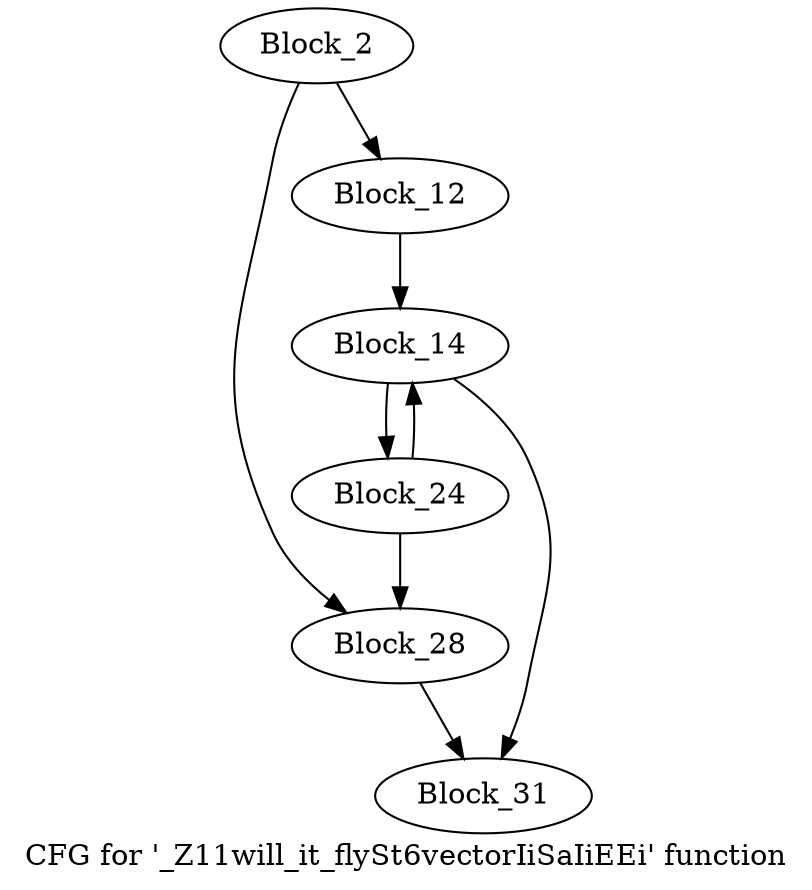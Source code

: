 digraph "CFG for '_Z11will_it_flySt6vectorIiSaIiEEi' function" {
	label="CFG for '_Z11will_it_flySt6vectorIiSaIiEEi' function";

	block_2 [label="Block_2"];
	block_2:s0 -> block_28;
	block_2:s1 -> block_12;
	block_12 [label="Block_12"];
	block_12 -> block_14;
	block_14 [label="Block_14"];
	block_14:s0 -> block_24;
	block_14:s1 -> block_31;
	block_24 [label="Block_24"];
	block_24:s0 -> block_28;
	block_24:s1 -> block_14;
	block_28 [label="Block_28"];
	block_28 -> block_31;
	block_31 [label="Block_31"];
}
